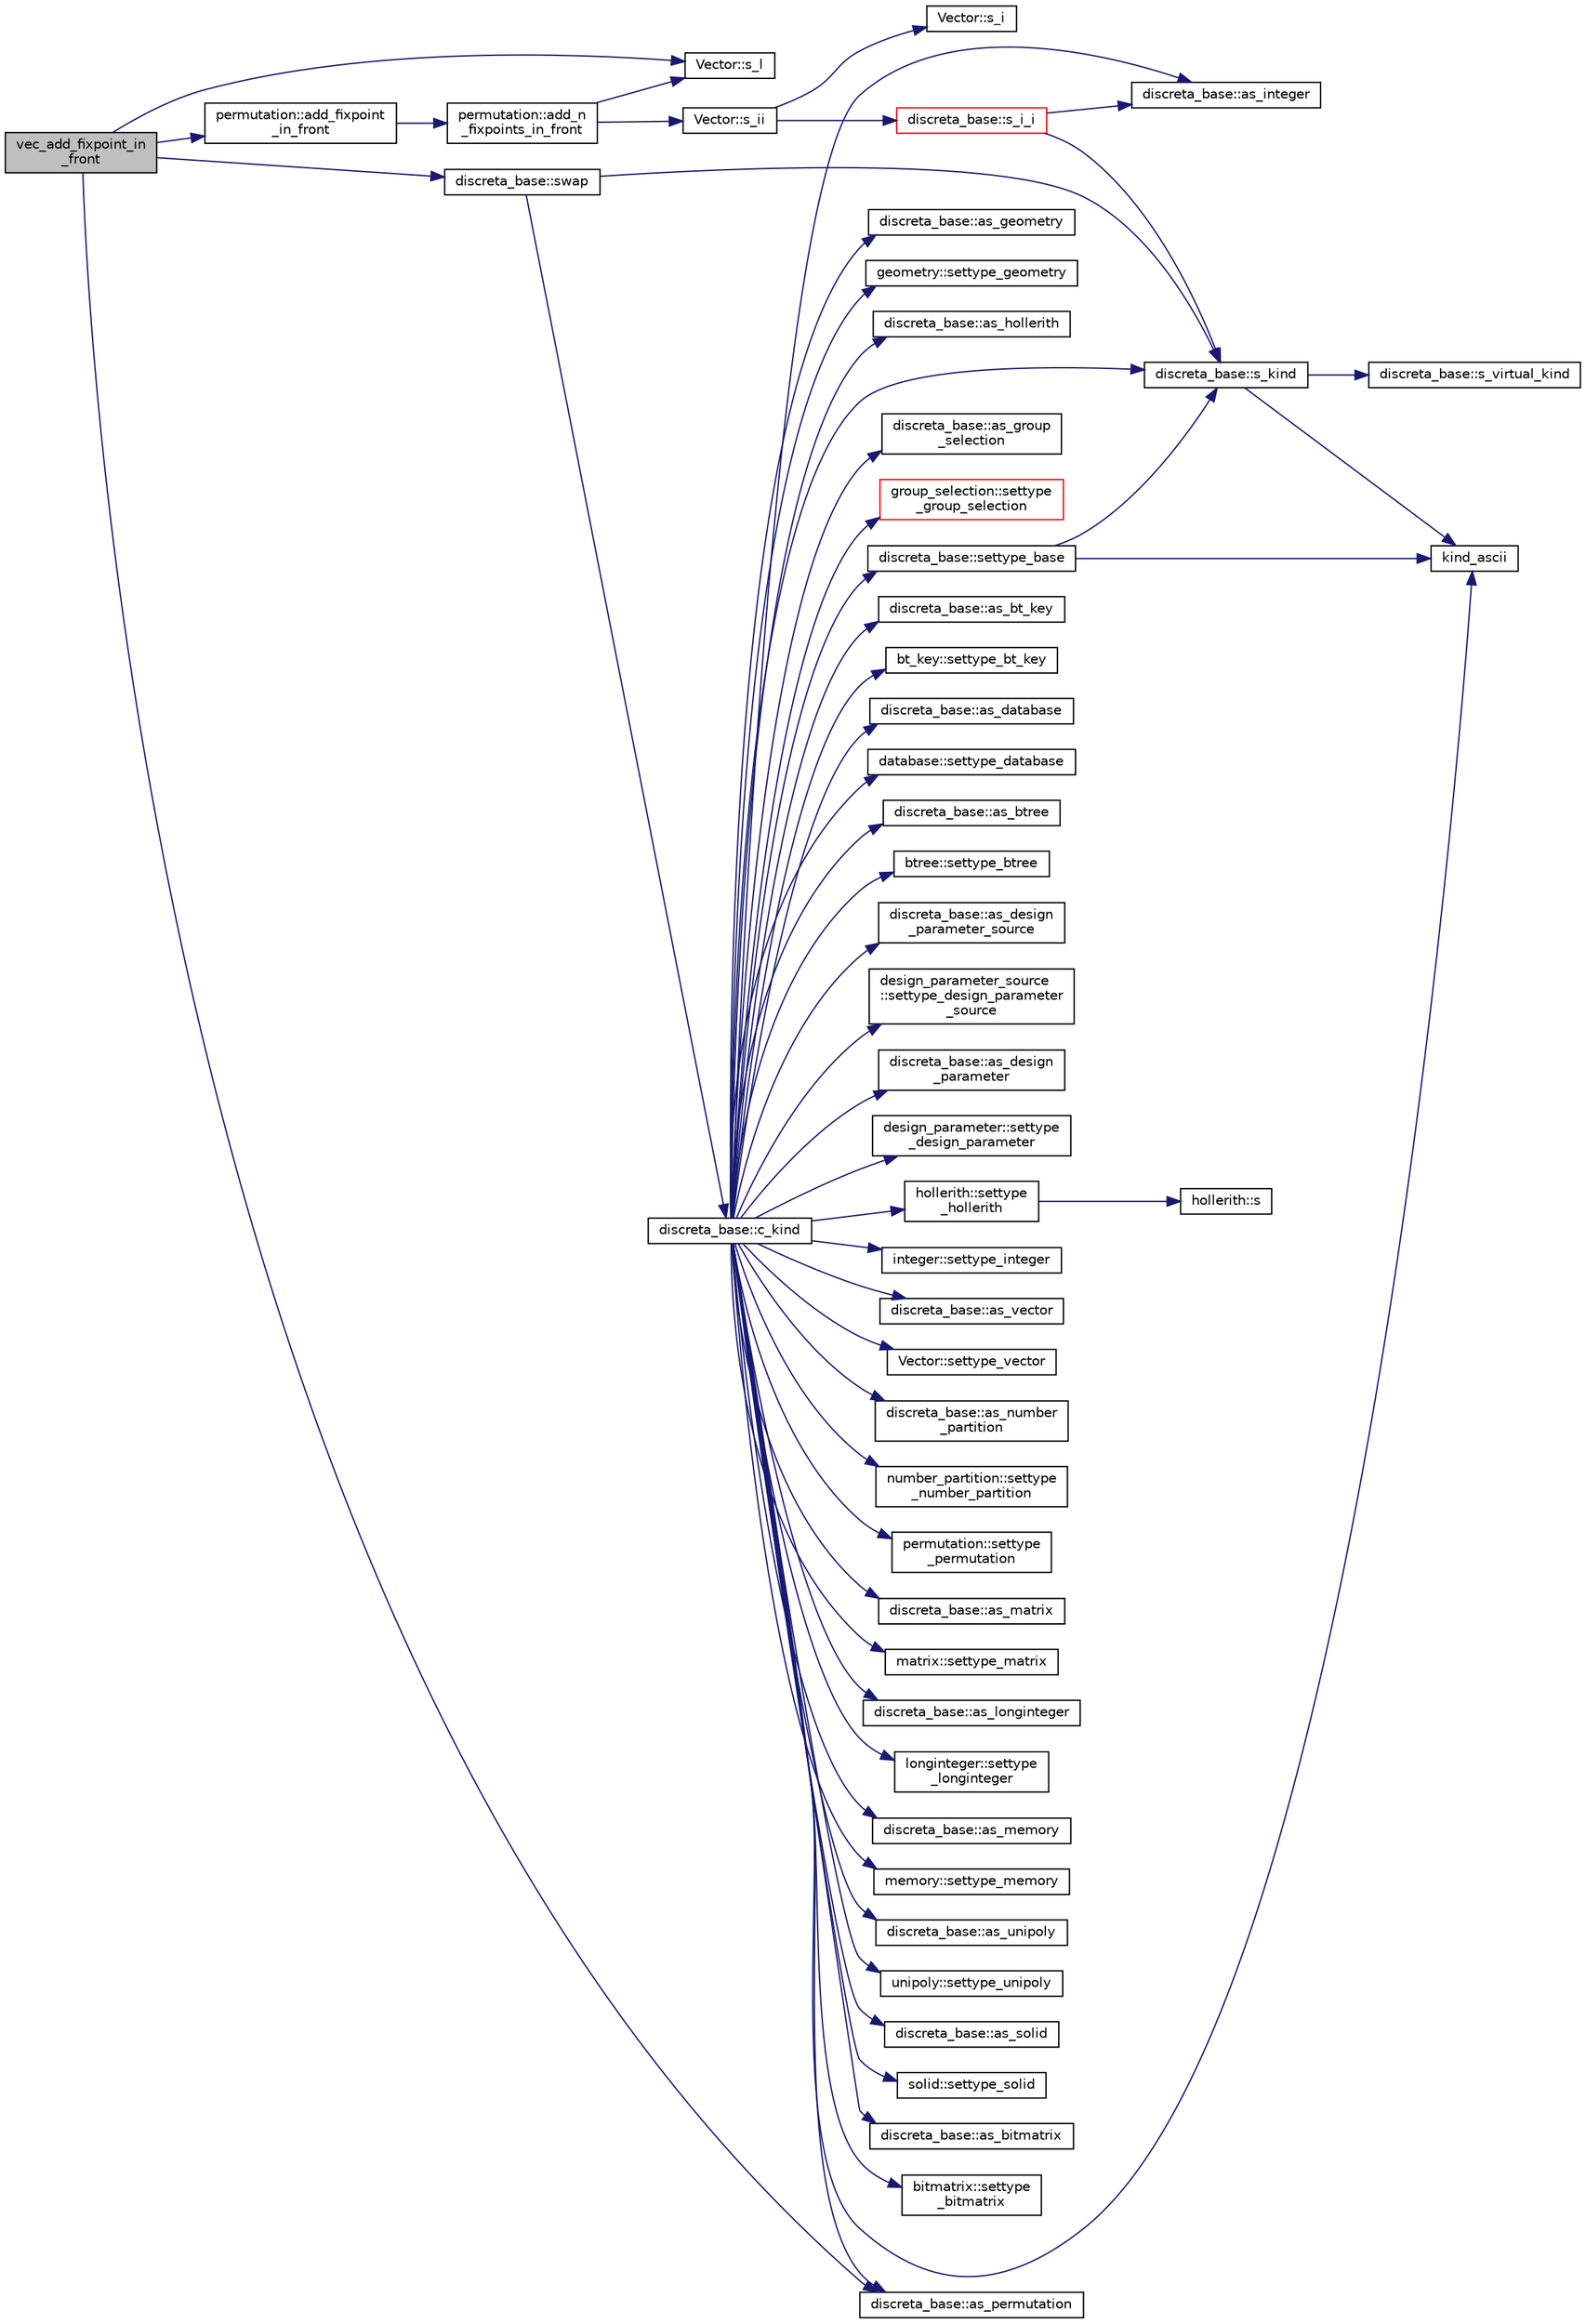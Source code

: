 digraph "vec_add_fixpoint_in_front"
{
  edge [fontname="Helvetica",fontsize="10",labelfontname="Helvetica",labelfontsize="10"];
  node [fontname="Helvetica",fontsize="10",shape=record];
  rankdir="LR";
  Node326 [label="vec_add_fixpoint_in\l_front",height=0.2,width=0.4,color="black", fillcolor="grey75", style="filled", fontcolor="black"];
  Node326 -> Node327 [color="midnightblue",fontsize="10",style="solid",fontname="Helvetica"];
  Node327 [label="Vector::s_l",height=0.2,width=0.4,color="black", fillcolor="white", style="filled",URL="$d5/db2/class_vector.html#ad2dc082288f858d22a528832289e0704"];
  Node326 -> Node328 [color="midnightblue",fontsize="10",style="solid",fontname="Helvetica"];
  Node328 [label="discreta_base::as_permutation",height=0.2,width=0.4,color="black", fillcolor="white", style="filled",URL="$d7/d71/classdiscreta__base.html#aa4e72f36a82984239b12ae831e131098"];
  Node326 -> Node329 [color="midnightblue",fontsize="10",style="solid",fontname="Helvetica"];
  Node329 [label="permutation::add_fixpoint\l_in_front",height=0.2,width=0.4,color="black", fillcolor="white", style="filled",URL="$d0/d08/classpermutation.html#a021494217208a3bacf9deba77484b70c"];
  Node329 -> Node330 [color="midnightblue",fontsize="10",style="solid",fontname="Helvetica"];
  Node330 [label="permutation::add_n\l_fixpoints_in_front",height=0.2,width=0.4,color="black", fillcolor="white", style="filled",URL="$d0/d08/classpermutation.html#a72b61b599c699c4db5d030970bf7534e"];
  Node330 -> Node327 [color="midnightblue",fontsize="10",style="solid",fontname="Helvetica"];
  Node330 -> Node331 [color="midnightblue",fontsize="10",style="solid",fontname="Helvetica"];
  Node331 [label="Vector::s_ii",height=0.2,width=0.4,color="black", fillcolor="white", style="filled",URL="$d5/db2/class_vector.html#a75d4942cc7b9794717b4846c10520db8"];
  Node331 -> Node332 [color="midnightblue",fontsize="10",style="solid",fontname="Helvetica"];
  Node332 [label="Vector::s_i",height=0.2,width=0.4,color="black", fillcolor="white", style="filled",URL="$d5/db2/class_vector.html#a1c4fe1752523df8119f70dd550244871"];
  Node331 -> Node333 [color="midnightblue",fontsize="10",style="solid",fontname="Helvetica"];
  Node333 [label="discreta_base::s_i_i",height=0.2,width=0.4,color="red", fillcolor="white", style="filled",URL="$d7/d71/classdiscreta__base.html#aadb92c01fbe69b3034b0214b33fbc735"];
  Node333 -> Node334 [color="midnightblue",fontsize="10",style="solid",fontname="Helvetica"];
  Node334 [label="discreta_base::s_kind",height=0.2,width=0.4,color="black", fillcolor="white", style="filled",URL="$d7/d71/classdiscreta__base.html#a8a830025c74adbbc3362418a7c2ba157"];
  Node334 -> Node335 [color="midnightblue",fontsize="10",style="solid",fontname="Helvetica"];
  Node335 [label="discreta_base::s_virtual_kind",height=0.2,width=0.4,color="black", fillcolor="white", style="filled",URL="$d7/d71/classdiscreta__base.html#a52778a6d6943a468be083d0785d418fb"];
  Node334 -> Node336 [color="midnightblue",fontsize="10",style="solid",fontname="Helvetica"];
  Node336 [label="kind_ascii",height=0.2,width=0.4,color="black", fillcolor="white", style="filled",URL="$d9/d60/discreta_8h.html#ad0ce825a9f29bc6cec27e1b64cfe27bf"];
  Node333 -> Node339 [color="midnightblue",fontsize="10",style="solid",fontname="Helvetica"];
  Node339 [label="discreta_base::as_integer",height=0.2,width=0.4,color="black", fillcolor="white", style="filled",URL="$d7/d71/classdiscreta__base.html#a00d7691eaf874fd283d942692fe8dd26"];
  Node326 -> Node341 [color="midnightblue",fontsize="10",style="solid",fontname="Helvetica"];
  Node341 [label="discreta_base::swap",height=0.2,width=0.4,color="black", fillcolor="white", style="filled",URL="$d7/d71/classdiscreta__base.html#a2e8acbb9d3476675dac5b6a583b0293e"];
  Node341 -> Node334 [color="midnightblue",fontsize="10",style="solid",fontname="Helvetica"];
  Node341 -> Node342 [color="midnightblue",fontsize="10",style="solid",fontname="Helvetica"];
  Node342 [label="discreta_base::c_kind",height=0.2,width=0.4,color="black", fillcolor="white", style="filled",URL="$d7/d71/classdiscreta__base.html#adc2ff61589c2d083688e7a43f333cb62"];
  Node342 -> Node343 [color="midnightblue",fontsize="10",style="solid",fontname="Helvetica"];
  Node343 [label="discreta_base::settype_base",height=0.2,width=0.4,color="black", fillcolor="white", style="filled",URL="$d7/d71/classdiscreta__base.html#a4f42899a89447d1c3993ea07c38f8ad4"];
  Node343 -> Node334 [color="midnightblue",fontsize="10",style="solid",fontname="Helvetica"];
  Node343 -> Node336 [color="midnightblue",fontsize="10",style="solid",fontname="Helvetica"];
  Node342 -> Node339 [color="midnightblue",fontsize="10",style="solid",fontname="Helvetica"];
  Node342 -> Node344 [color="midnightblue",fontsize="10",style="solid",fontname="Helvetica"];
  Node344 [label="integer::settype_integer",height=0.2,width=0.4,color="black", fillcolor="white", style="filled",URL="$d0/de5/classinteger.html#a6265c65ef311229acd513d748faba796"];
  Node342 -> Node345 [color="midnightblue",fontsize="10",style="solid",fontname="Helvetica"];
  Node345 [label="discreta_base::as_vector",height=0.2,width=0.4,color="black", fillcolor="white", style="filled",URL="$d7/d71/classdiscreta__base.html#a7bdd6cae39c380b128ee9e17e42cf020"];
  Node342 -> Node346 [color="midnightblue",fontsize="10",style="solid",fontname="Helvetica"];
  Node346 [label="Vector::settype_vector",height=0.2,width=0.4,color="black", fillcolor="white", style="filled",URL="$d5/db2/class_vector.html#a34e0d00b18c051f23904a8429fa6c8b4"];
  Node342 -> Node347 [color="midnightblue",fontsize="10",style="solid",fontname="Helvetica"];
  Node347 [label="discreta_base::as_number\l_partition",height=0.2,width=0.4,color="black", fillcolor="white", style="filled",URL="$d7/d71/classdiscreta__base.html#a307aa09de0e925d46697707968ffab00"];
  Node342 -> Node348 [color="midnightblue",fontsize="10",style="solid",fontname="Helvetica"];
  Node348 [label="number_partition::settype\l_number_partition",height=0.2,width=0.4,color="black", fillcolor="white", style="filled",URL="$df/d50/classnumber__partition.html#a3aaec1b557758f643ffc8555bbc358be"];
  Node342 -> Node328 [color="midnightblue",fontsize="10",style="solid",fontname="Helvetica"];
  Node342 -> Node349 [color="midnightblue",fontsize="10",style="solid",fontname="Helvetica"];
  Node349 [label="permutation::settype\l_permutation",height=0.2,width=0.4,color="black", fillcolor="white", style="filled",URL="$d0/d08/classpermutation.html#af1eea29f86195cede9562e444664c28c"];
  Node342 -> Node350 [color="midnightblue",fontsize="10",style="solid",fontname="Helvetica"];
  Node350 [label="discreta_base::as_matrix",height=0.2,width=0.4,color="black", fillcolor="white", style="filled",URL="$d7/d71/classdiscreta__base.html#ae4d7f56d917a4707b838fbffde6467ff"];
  Node342 -> Node351 [color="midnightblue",fontsize="10",style="solid",fontname="Helvetica"];
  Node351 [label="matrix::settype_matrix",height=0.2,width=0.4,color="black", fillcolor="white", style="filled",URL="$d1/d8d/classmatrix.html#a1780283a64a789e4084d792683d276bb"];
  Node342 -> Node352 [color="midnightblue",fontsize="10",style="solid",fontname="Helvetica"];
  Node352 [label="discreta_base::as_longinteger",height=0.2,width=0.4,color="black", fillcolor="white", style="filled",URL="$d7/d71/classdiscreta__base.html#a20a094639eb711b10c8694c51937f7cd"];
  Node342 -> Node353 [color="midnightblue",fontsize="10",style="solid",fontname="Helvetica"];
  Node353 [label="longinteger::settype\l_longinteger",height=0.2,width=0.4,color="black", fillcolor="white", style="filled",URL="$d3/d71/classlonginteger.html#ae5f811ece8df31b9ff114368a18e1dc5"];
  Node342 -> Node354 [color="midnightblue",fontsize="10",style="solid",fontname="Helvetica"];
  Node354 [label="discreta_base::as_memory",height=0.2,width=0.4,color="black", fillcolor="white", style="filled",URL="$d7/d71/classdiscreta__base.html#ad94b2d7dce0cd4fa22db57f6e79c4bd2"];
  Node342 -> Node355 [color="midnightblue",fontsize="10",style="solid",fontname="Helvetica"];
  Node355 [label="memory::settype_memory",height=0.2,width=0.4,color="black", fillcolor="white", style="filled",URL="$d8/d99/classmemory.html#a33aae277f9b8fe36b02e9d5da895451b"];
  Node342 -> Node356 [color="midnightblue",fontsize="10",style="solid",fontname="Helvetica"];
  Node356 [label="discreta_base::as_unipoly",height=0.2,width=0.4,color="black", fillcolor="white", style="filled",URL="$d7/d71/classdiscreta__base.html#ad50d8027f039fe5c2478cddb243adc9d"];
  Node342 -> Node357 [color="midnightblue",fontsize="10",style="solid",fontname="Helvetica"];
  Node357 [label="unipoly::settype_unipoly",height=0.2,width=0.4,color="black", fillcolor="white", style="filled",URL="$d1/d89/classunipoly.html#a8db854fcc85c5e1150b1f1b1c005c95b"];
  Node342 -> Node358 [color="midnightblue",fontsize="10",style="solid",fontname="Helvetica"];
  Node358 [label="discreta_base::as_solid",height=0.2,width=0.4,color="black", fillcolor="white", style="filled",URL="$d7/d71/classdiscreta__base.html#a1fc5f2b85ec97ab0a69dd64903c970a5"];
  Node342 -> Node359 [color="midnightblue",fontsize="10",style="solid",fontname="Helvetica"];
  Node359 [label="solid::settype_solid",height=0.2,width=0.4,color="black", fillcolor="white", style="filled",URL="$d8/def/classsolid.html#a775bd4821f75a8aee4ea3d4335ff90e0"];
  Node342 -> Node360 [color="midnightblue",fontsize="10",style="solid",fontname="Helvetica"];
  Node360 [label="discreta_base::as_bitmatrix",height=0.2,width=0.4,color="black", fillcolor="white", style="filled",URL="$d7/d71/classdiscreta__base.html#a071ad54ea8ef6c9d1d15f532e5a76df6"];
  Node342 -> Node361 [color="midnightblue",fontsize="10",style="solid",fontname="Helvetica"];
  Node361 [label="bitmatrix::settype\l_bitmatrix",height=0.2,width=0.4,color="black", fillcolor="white", style="filled",URL="$de/dc8/classbitmatrix.html#acb571d947f9526665ebbdc0ce3e2a973"];
  Node342 -> Node362 [color="midnightblue",fontsize="10",style="solid",fontname="Helvetica"];
  Node362 [label="discreta_base::as_geometry",height=0.2,width=0.4,color="black", fillcolor="white", style="filled",URL="$d7/d71/classdiscreta__base.html#a38fc7b4cdd830703e9d87354b79bc5c8"];
  Node342 -> Node363 [color="midnightblue",fontsize="10",style="solid",fontname="Helvetica"];
  Node363 [label="geometry::settype_geometry",height=0.2,width=0.4,color="black", fillcolor="white", style="filled",URL="$da/d44/classgeometry.html#ab4a336baba6a3f56f5ffa053a5be5ba7"];
  Node342 -> Node364 [color="midnightblue",fontsize="10",style="solid",fontname="Helvetica"];
  Node364 [label="discreta_base::as_hollerith",height=0.2,width=0.4,color="black", fillcolor="white", style="filled",URL="$d7/d71/classdiscreta__base.html#a3e66f82711f314710107e2f29e589690"];
  Node342 -> Node365 [color="midnightblue",fontsize="10",style="solid",fontname="Helvetica"];
  Node365 [label="hollerith::settype\l_hollerith",height=0.2,width=0.4,color="black", fillcolor="white", style="filled",URL="$d8/d99/classhollerith.html#a23bbd4acfc88a0e90f1245f243f51f76"];
  Node365 -> Node366 [color="midnightblue",fontsize="10",style="solid",fontname="Helvetica"];
  Node366 [label="hollerith::s",height=0.2,width=0.4,color="black", fillcolor="white", style="filled",URL="$d8/d99/classhollerith.html#af61fce2d06f211b25fe3838e4dfee77a"];
  Node342 -> Node367 [color="midnightblue",fontsize="10",style="solid",fontname="Helvetica"];
  Node367 [label="discreta_base::as_group\l_selection",height=0.2,width=0.4,color="black", fillcolor="white", style="filled",URL="$d7/d71/classdiscreta__base.html#aae1bac4883c567718bef9fb610abbdc8"];
  Node342 -> Node368 [color="midnightblue",fontsize="10",style="solid",fontname="Helvetica"];
  Node368 [label="group_selection::settype\l_group_selection",height=0.2,width=0.4,color="red", fillcolor="white", style="filled",URL="$d6/db0/classgroup__selection.html#a015ed73b7b8d784bedd4d11ac1fc0ec1"];
  Node342 -> Node370 [color="midnightblue",fontsize="10",style="solid",fontname="Helvetica"];
  Node370 [label="discreta_base::as_bt_key",height=0.2,width=0.4,color="black", fillcolor="white", style="filled",URL="$d7/d71/classdiscreta__base.html#a2734c6e08dca17cf6588bd5064ec1b9f"];
  Node342 -> Node371 [color="midnightblue",fontsize="10",style="solid",fontname="Helvetica"];
  Node371 [label="bt_key::settype_bt_key",height=0.2,width=0.4,color="black", fillcolor="white", style="filled",URL="$d1/de5/classbt__key.html#a352bb10beb7c789d8d29373035824800"];
  Node342 -> Node372 [color="midnightblue",fontsize="10",style="solid",fontname="Helvetica"];
  Node372 [label="discreta_base::as_database",height=0.2,width=0.4,color="black", fillcolor="white", style="filled",URL="$d7/d71/classdiscreta__base.html#ab055d39d58210a2b03ba3d33703b09a9"];
  Node342 -> Node373 [color="midnightblue",fontsize="10",style="solid",fontname="Helvetica"];
  Node373 [label="database::settype_database",height=0.2,width=0.4,color="black", fillcolor="white", style="filled",URL="$db/d72/classdatabase.html#a014639aa001462e480eb1f3984839b72"];
  Node342 -> Node374 [color="midnightblue",fontsize="10",style="solid",fontname="Helvetica"];
  Node374 [label="discreta_base::as_btree",height=0.2,width=0.4,color="black", fillcolor="white", style="filled",URL="$d7/d71/classdiscreta__base.html#a78e76674cef2ec113c17989c11288778"];
  Node342 -> Node375 [color="midnightblue",fontsize="10",style="solid",fontname="Helvetica"];
  Node375 [label="btree::settype_btree",height=0.2,width=0.4,color="black", fillcolor="white", style="filled",URL="$dd/db0/classbtree.html#a5a1b9773c848908a6050cc733d2d9780"];
  Node342 -> Node376 [color="midnightblue",fontsize="10",style="solid",fontname="Helvetica"];
  Node376 [label="discreta_base::as_design\l_parameter_source",height=0.2,width=0.4,color="black", fillcolor="white", style="filled",URL="$d7/d71/classdiscreta__base.html#a59cbf837c6582ded5bc586265d13d81a"];
  Node342 -> Node377 [color="midnightblue",fontsize="10",style="solid",fontname="Helvetica"];
  Node377 [label="design_parameter_source\l::settype_design_parameter\l_source",height=0.2,width=0.4,color="black", fillcolor="white", style="filled",URL="$df/d4b/classdesign__parameter__source.html#a3af3b851df87bd1661fb9c9ce18822c8"];
  Node342 -> Node378 [color="midnightblue",fontsize="10",style="solid",fontname="Helvetica"];
  Node378 [label="discreta_base::as_design\l_parameter",height=0.2,width=0.4,color="black", fillcolor="white", style="filled",URL="$d7/d71/classdiscreta__base.html#aab24ff38ea1c5471ab3de42e014d0f2a"];
  Node342 -> Node379 [color="midnightblue",fontsize="10",style="solid",fontname="Helvetica"];
  Node379 [label="design_parameter::settype\l_design_parameter",height=0.2,width=0.4,color="black", fillcolor="white", style="filled",URL="$da/d94/classdesign__parameter.html#a8b19d277f2b7d09c2531a527dfc0359e"];
  Node342 -> Node336 [color="midnightblue",fontsize="10",style="solid",fontname="Helvetica"];
  Node342 -> Node334 [color="midnightblue",fontsize="10",style="solid",fontname="Helvetica"];
}
